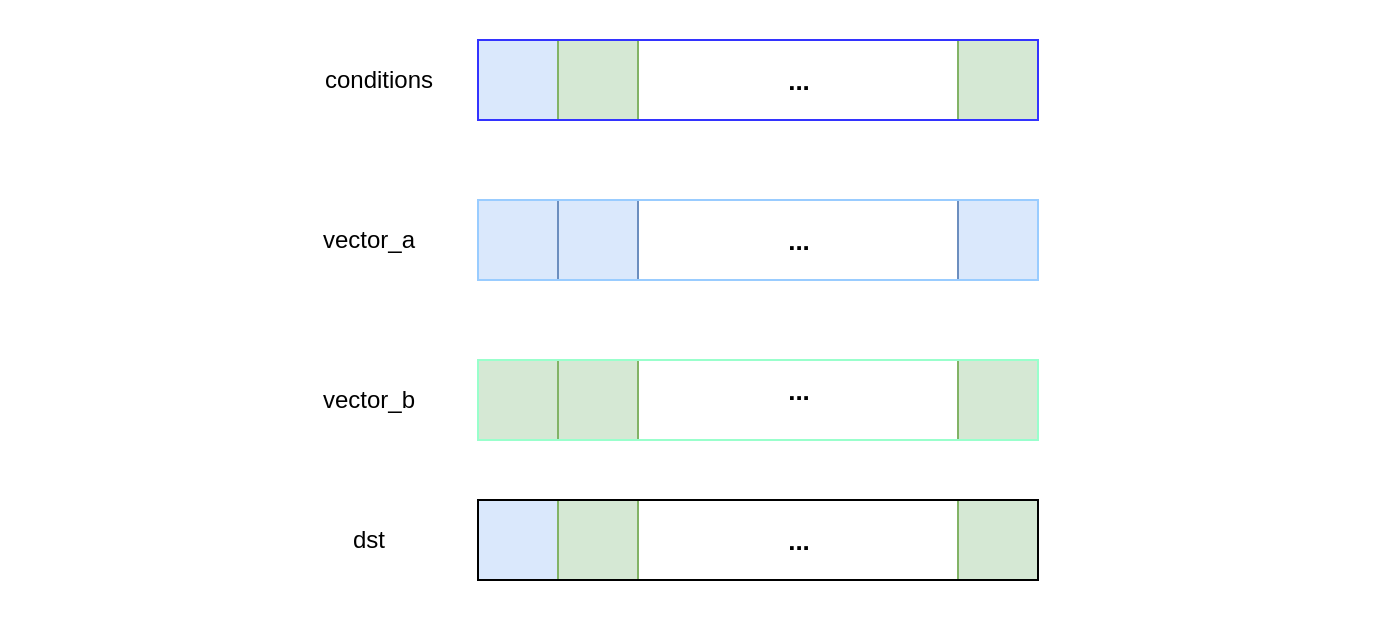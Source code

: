 <mxfile version="22.0.8" type="device">
  <diagram name="第 1 页" id="JqIqS76eAkT34CdUVrT8">
    <mxGraphModel dx="954" dy="648" grid="1" gridSize="10" guides="1" tooltips="1" connect="1" arrows="1" fold="1" page="1" pageScale="1" pageWidth="827" pageHeight="1169" math="0" shadow="0">
      <root>
        <mxCell id="0" />
        <mxCell id="1" parent="0" />
        <mxCell id="ndqFMJzt9EwE_UeGaI_w-1" value="" style="rounded=0;whiteSpace=wrap;html=1;fillColor=#dae8fc;strokeColor=#6c8ebf;" vertex="1" parent="1">
          <mxGeometry x="319" y="160" width="40" height="40" as="geometry" />
        </mxCell>
        <mxCell id="ndqFMJzt9EwE_UeGaI_w-2" value="" style="rounded=0;whiteSpace=wrap;html=1;fillColor=#d5e8d4;strokeColor=#82b366;" vertex="1" parent="1">
          <mxGeometry x="359" y="160" width="40" height="40" as="geometry" />
        </mxCell>
        <mxCell id="ndqFMJzt9EwE_UeGaI_w-3" value="conditions" style="text;html=1;align=center;verticalAlign=middle;resizable=0;points=[];autosize=1;strokeColor=none;fillColor=none;" vertex="1" parent="1">
          <mxGeometry x="229" y="165" width="80" height="30" as="geometry" />
        </mxCell>
        <mxCell id="ndqFMJzt9EwE_UeGaI_w-4" value="" style="rounded=0;whiteSpace=wrap;html=1;fillColor=#dae8fc;strokeColor=#6c8ebf;" vertex="1" parent="1">
          <mxGeometry x="319" y="240" width="40" height="40" as="geometry" />
        </mxCell>
        <mxCell id="ndqFMJzt9EwE_UeGaI_w-5" value="" style="rounded=0;whiteSpace=wrap;html=1;fillColor=#d5e8d4;strokeColor=#82b366;" vertex="1" parent="1">
          <mxGeometry x="559" y="160" width="40" height="40" as="geometry" />
        </mxCell>
        <mxCell id="ndqFMJzt9EwE_UeGaI_w-6" value="" style="rounded=0;whiteSpace=wrap;html=1;fillColor=#dae8fc;strokeColor=#6c8ebf;" vertex="1" parent="1">
          <mxGeometry x="359" y="240" width="40" height="40" as="geometry" />
        </mxCell>
        <mxCell id="ndqFMJzt9EwE_UeGaI_w-7" value="" style="rounded=0;whiteSpace=wrap;html=1;fillColor=#dae8fc;strokeColor=#6c8ebf;" vertex="1" parent="1">
          <mxGeometry x="559" y="240" width="40" height="40" as="geometry" />
        </mxCell>
        <mxCell id="ndqFMJzt9EwE_UeGaI_w-11" value="" style="rounded=0;whiteSpace=wrap;html=1;fillColor=#d5e8d4;strokeColor=#82b366;" vertex="1" parent="1">
          <mxGeometry x="319" y="320" width="40" height="40" as="geometry" />
        </mxCell>
        <mxCell id="ndqFMJzt9EwE_UeGaI_w-12" value="" style="rounded=0;whiteSpace=wrap;html=1;fillColor=#d5e8d4;strokeColor=#82b366;" vertex="1" parent="1">
          <mxGeometry x="359" y="320" width="40" height="40" as="geometry" />
        </mxCell>
        <mxCell id="ndqFMJzt9EwE_UeGaI_w-13" value="" style="rounded=0;whiteSpace=wrap;html=1;fillColor=#d5e8d4;strokeColor=#82b366;" vertex="1" parent="1">
          <mxGeometry x="559" y="320" width="40" height="40" as="geometry" />
        </mxCell>
        <mxCell id="ndqFMJzt9EwE_UeGaI_w-14" value="vector_a" style="text;html=1;align=center;verticalAlign=middle;resizable=0;points=[];autosize=1;strokeColor=none;fillColor=none;" vertex="1" parent="1">
          <mxGeometry x="229" y="245" width="70" height="30" as="geometry" />
        </mxCell>
        <mxCell id="ndqFMJzt9EwE_UeGaI_w-15" value="vector_b" style="text;html=1;align=center;verticalAlign=middle;resizable=0;points=[];autosize=1;strokeColor=none;fillColor=none;" vertex="1" parent="1">
          <mxGeometry x="229" y="325" width="70" height="30" as="geometry" />
        </mxCell>
        <mxCell id="ndqFMJzt9EwE_UeGaI_w-17" value="" style="rounded=0;whiteSpace=wrap;html=1;fillColor=#dae8fc;strokeColor=#6c8ebf;" vertex="1" parent="1">
          <mxGeometry x="319" y="390" width="40" height="40" as="geometry" />
        </mxCell>
        <mxCell id="ndqFMJzt9EwE_UeGaI_w-18" value="" style="rounded=0;whiteSpace=wrap;html=1;fillColor=#d5e8d4;strokeColor=#82b366;" vertex="1" parent="1">
          <mxGeometry x="359" y="390" width="40" height="40" as="geometry" />
        </mxCell>
        <mxCell id="ndqFMJzt9EwE_UeGaI_w-19" value="" style="rounded=0;whiteSpace=wrap;html=1;fillColor=#d5e8d4;strokeColor=#82b366;" vertex="1" parent="1">
          <mxGeometry x="559" y="390" width="40" height="40" as="geometry" />
        </mxCell>
        <mxCell id="ndqFMJzt9EwE_UeGaI_w-20" value="dst" style="text;html=1;align=center;verticalAlign=middle;resizable=0;points=[];autosize=1;strokeColor=none;fillColor=none;" vertex="1" parent="1">
          <mxGeometry x="244" y="395" width="40" height="30" as="geometry" />
        </mxCell>
        <mxCell id="ndqFMJzt9EwE_UeGaI_w-21" value="&lt;b&gt;&lt;font style=&quot;font-size: 13px;&quot;&gt;...&lt;/font&gt;&lt;/b&gt;" style="text;html=1;align=center;verticalAlign=middle;resizable=0;points=[];autosize=1;strokeColor=none;fillColor=none;" vertex="1" parent="1">
          <mxGeometry x="464" y="165" width="30" height="30" as="geometry" />
        </mxCell>
        <mxCell id="ndqFMJzt9EwE_UeGaI_w-22" value="&lt;b&gt;&lt;font style=&quot;font-size: 13px;&quot;&gt;...&lt;/font&gt;&lt;/b&gt;" style="text;html=1;align=center;verticalAlign=middle;resizable=0;points=[];autosize=1;strokeColor=none;fillColor=none;" vertex="1" parent="1">
          <mxGeometry x="464" y="245" width="30" height="30" as="geometry" />
        </mxCell>
        <mxCell id="ndqFMJzt9EwE_UeGaI_w-23" value="&lt;b&gt;&lt;font style=&quot;font-size: 13px;&quot;&gt;...&lt;/font&gt;&lt;/b&gt;" style="text;html=1;align=center;verticalAlign=middle;resizable=0;points=[];autosize=1;strokeColor=none;fillColor=none;" vertex="1" parent="1">
          <mxGeometry x="464" y="320" width="30" height="30" as="geometry" />
        </mxCell>
        <mxCell id="ndqFMJzt9EwE_UeGaI_w-24" value="&lt;b&gt;&lt;font style=&quot;font-size: 13px;&quot;&gt;...&lt;/font&gt;&lt;/b&gt;" style="text;html=1;align=center;verticalAlign=middle;resizable=0;points=[];autosize=1;strokeColor=none;fillColor=none;" vertex="1" parent="1">
          <mxGeometry x="464" y="395" width="30" height="30" as="geometry" />
        </mxCell>
        <mxCell id="ndqFMJzt9EwE_UeGaI_w-25" value="" style="rounded=1;whiteSpace=wrap;html=1;fillColor=none;strokeColor=none;" vertex="1" parent="1">
          <mxGeometry x="80" y="140" width="690" height="315" as="geometry" />
        </mxCell>
        <mxCell id="ndqFMJzt9EwE_UeGaI_w-26" value="" style="rounded=0;whiteSpace=wrap;html=1;fillColor=none;strokeColor=#99CCFF;" vertex="1" parent="1">
          <mxGeometry x="319" y="240" width="280" height="40" as="geometry" />
        </mxCell>
        <mxCell id="ndqFMJzt9EwE_UeGaI_w-27" value="" style="rounded=0;whiteSpace=wrap;html=1;fillColor=none;strokeColor=#99FFCC;" vertex="1" parent="1">
          <mxGeometry x="319" y="320" width="280" height="40" as="geometry" />
        </mxCell>
        <mxCell id="ndqFMJzt9EwE_UeGaI_w-28" value="" style="rounded=0;whiteSpace=wrap;html=1;fillColor=none;strokeColor=#3333FF;" vertex="1" parent="1">
          <mxGeometry x="319" y="160" width="280" height="40" as="geometry" />
        </mxCell>
        <mxCell id="ndqFMJzt9EwE_UeGaI_w-29" value="" style="rounded=0;whiteSpace=wrap;html=1;fillColor=none;" vertex="1" parent="1">
          <mxGeometry x="319" y="390" width="280" height="40" as="geometry" />
        </mxCell>
      </root>
    </mxGraphModel>
  </diagram>
</mxfile>
